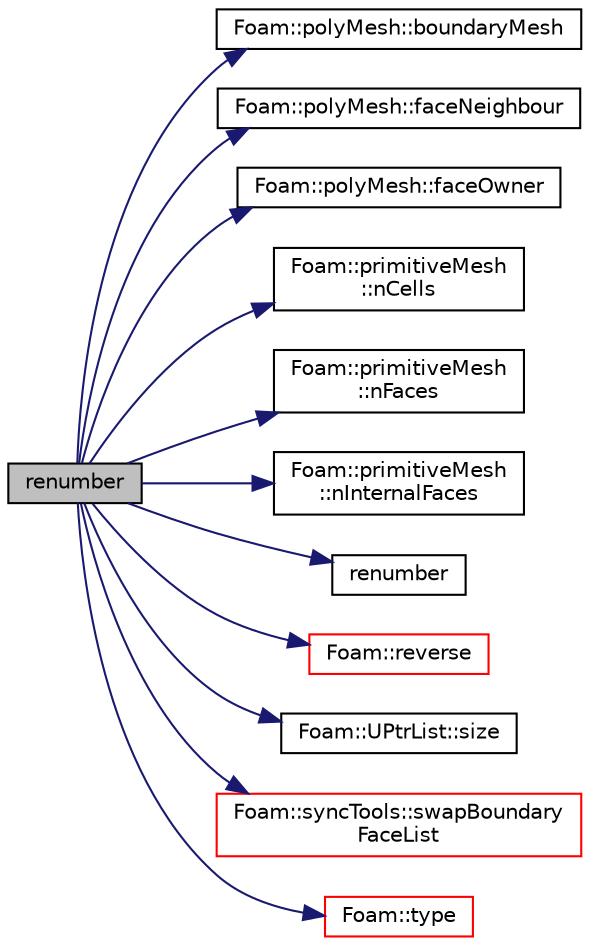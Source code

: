 digraph "renumber"
{
  bgcolor="transparent";
  edge [fontname="Helvetica",fontsize="10",labelfontname="Helvetica",labelfontsize="10"];
  node [fontname="Helvetica",fontsize="10",shape=record];
  rankdir="LR";
  Node1 [label="renumber",height=0.2,width=0.4,color="black", fillcolor="grey75", style="filled", fontcolor="black"];
  Node1 -> Node2 [color="midnightblue",fontsize="10",style="solid",fontname="Helvetica"];
  Node2 [label="Foam::polyMesh::boundaryMesh",height=0.2,width=0.4,color="black",URL="$a01961.html#a6b7f5ba89250dbd7a1c6c7860ab60fe3",tooltip="Return boundary mesh. "];
  Node1 -> Node3 [color="midnightblue",fontsize="10",style="solid",fontname="Helvetica"];
  Node3 [label="Foam::polyMesh::faceNeighbour",height=0.2,width=0.4,color="black",URL="$a01961.html#ad03ef02786858ab9d5e2776a4731c77c",tooltip="Return face neighbour. "];
  Node1 -> Node4 [color="midnightblue",fontsize="10",style="solid",fontname="Helvetica"];
  Node4 [label="Foam::polyMesh::faceOwner",height=0.2,width=0.4,color="black",URL="$a01961.html#a6d4def83436c9aa4dc68e8e42c5cf268",tooltip="Return face owner. "];
  Node1 -> Node5 [color="midnightblue",fontsize="10",style="solid",fontname="Helvetica"];
  Node5 [label="Foam::primitiveMesh\l::nCells",height=0.2,width=0.4,color="black",URL="$a02020.html#ae79b5e96cf8d9a4e6b3993e6f2709374"];
  Node1 -> Node6 [color="midnightblue",fontsize="10",style="solid",fontname="Helvetica"];
  Node6 [label="Foam::primitiveMesh\l::nFaces",height=0.2,width=0.4,color="black",URL="$a02020.html#a9be088de373a98524a153de7da0e92e8"];
  Node1 -> Node7 [color="midnightblue",fontsize="10",style="solid",fontname="Helvetica"];
  Node7 [label="Foam::primitiveMesh\l::nInternalFaces",height=0.2,width=0.4,color="black",URL="$a02020.html#aa1eec60bd258a70018b8ffda0dced7bb"];
  Node1 -> Node8 [color="midnightblue",fontsize="10",style="solid",fontname="Helvetica"];
  Node8 [label="renumber",height=0.2,width=0.4,color="black",URL="$a02424.html#aff86fbb718af38a202ebc68dd6206fe7",tooltip="Return the order in which cells need to be visited, i.e. "];
  Node1 -> Node9 [color="midnightblue",fontsize="10",style="solid",fontname="Helvetica"];
  Node9 [label="Foam::reverse",height=0.2,width=0.4,color="red",URL="$a10936.html#a7153d7a33d40be3be4187d0e581437fe"];
  Node1 -> Node10 [color="midnightblue",fontsize="10",style="solid",fontname="Helvetica"];
  Node10 [label="Foam::UPtrList::size",height=0.2,width=0.4,color="black",URL="$a02882.html#a723361dc2020160f5492e8fe2d09fa44",tooltip="Return the number of elements in the UPtrList. "];
  Node1 -> Node11 [color="midnightblue",fontsize="10",style="solid",fontname="Helvetica"];
  Node11 [label="Foam::syncTools::swapBoundary\lFaceList",height=0.2,width=0.4,color="red",URL="$a02636.html#a30e4f2ce2c2399c35f5d674bdb7c07fd",tooltip="Swap coupled boundary face values. "];
  Node1 -> Node12 [color="midnightblue",fontsize="10",style="solid",fontname="Helvetica"];
  Node12 [label="Foam::type",height=0.2,width=0.4,color="red",URL="$a10936.html#aec48583af672626378f501eb9fc32cd1",tooltip="Return the file type: DIRECTORY or FILE. "];
}
